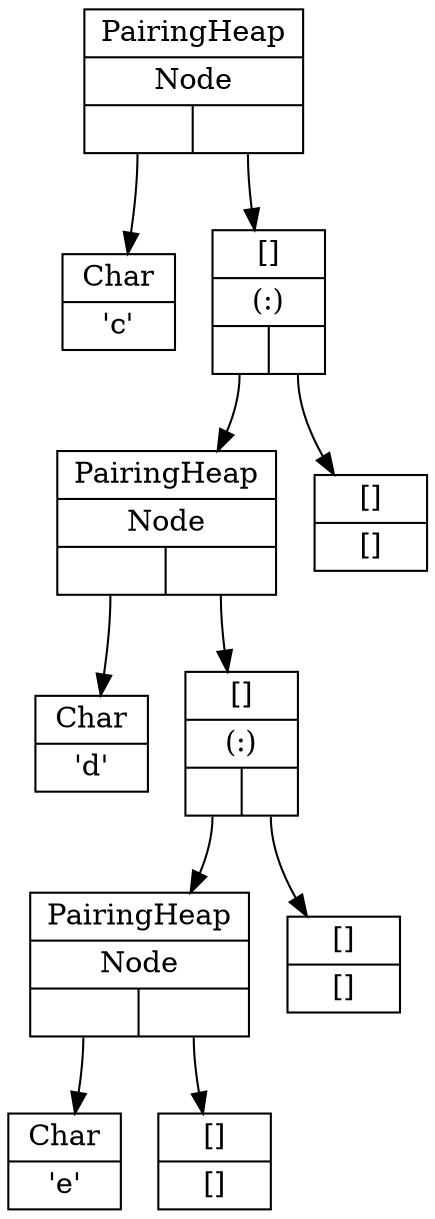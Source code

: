 digraph {
    node [shape=record];
    0 [label="{Char|'c'}"];
    1 [label="{Char|'d'}"];
    2 [label="{Char|'e'}"];
    3 [label="{[]|[]}"];
    4 [label="{PairingHeap|Node|{<0>|<1>}}"];
    4 -> 2 [tailport=0];
    4 -> 3 [tailport=1];
    5 [label="{[]|[]}"];
    6 [label="{[]|(:)|{<0>|<1>}}"];
    6 -> 4 [tailport=0];
    6 -> 5 [tailport=1];
    7 [label="{PairingHeap|Node|{<0>|<1>}}"];
    7 -> 1 [tailport=0];
    7 -> 6 [tailport=1];
    8 [label="{[]|[]}"];
    9 [label="{[]|(:)|{<0>|<1>}}"];
    9 -> 7 [tailport=0];
    9 -> 8 [tailport=1];
    10 [label="{PairingHeap|Node|{<0>|<1>}}"];
    10 -> 0 [tailport=0];
    10 -> 9 [tailport=1];
}